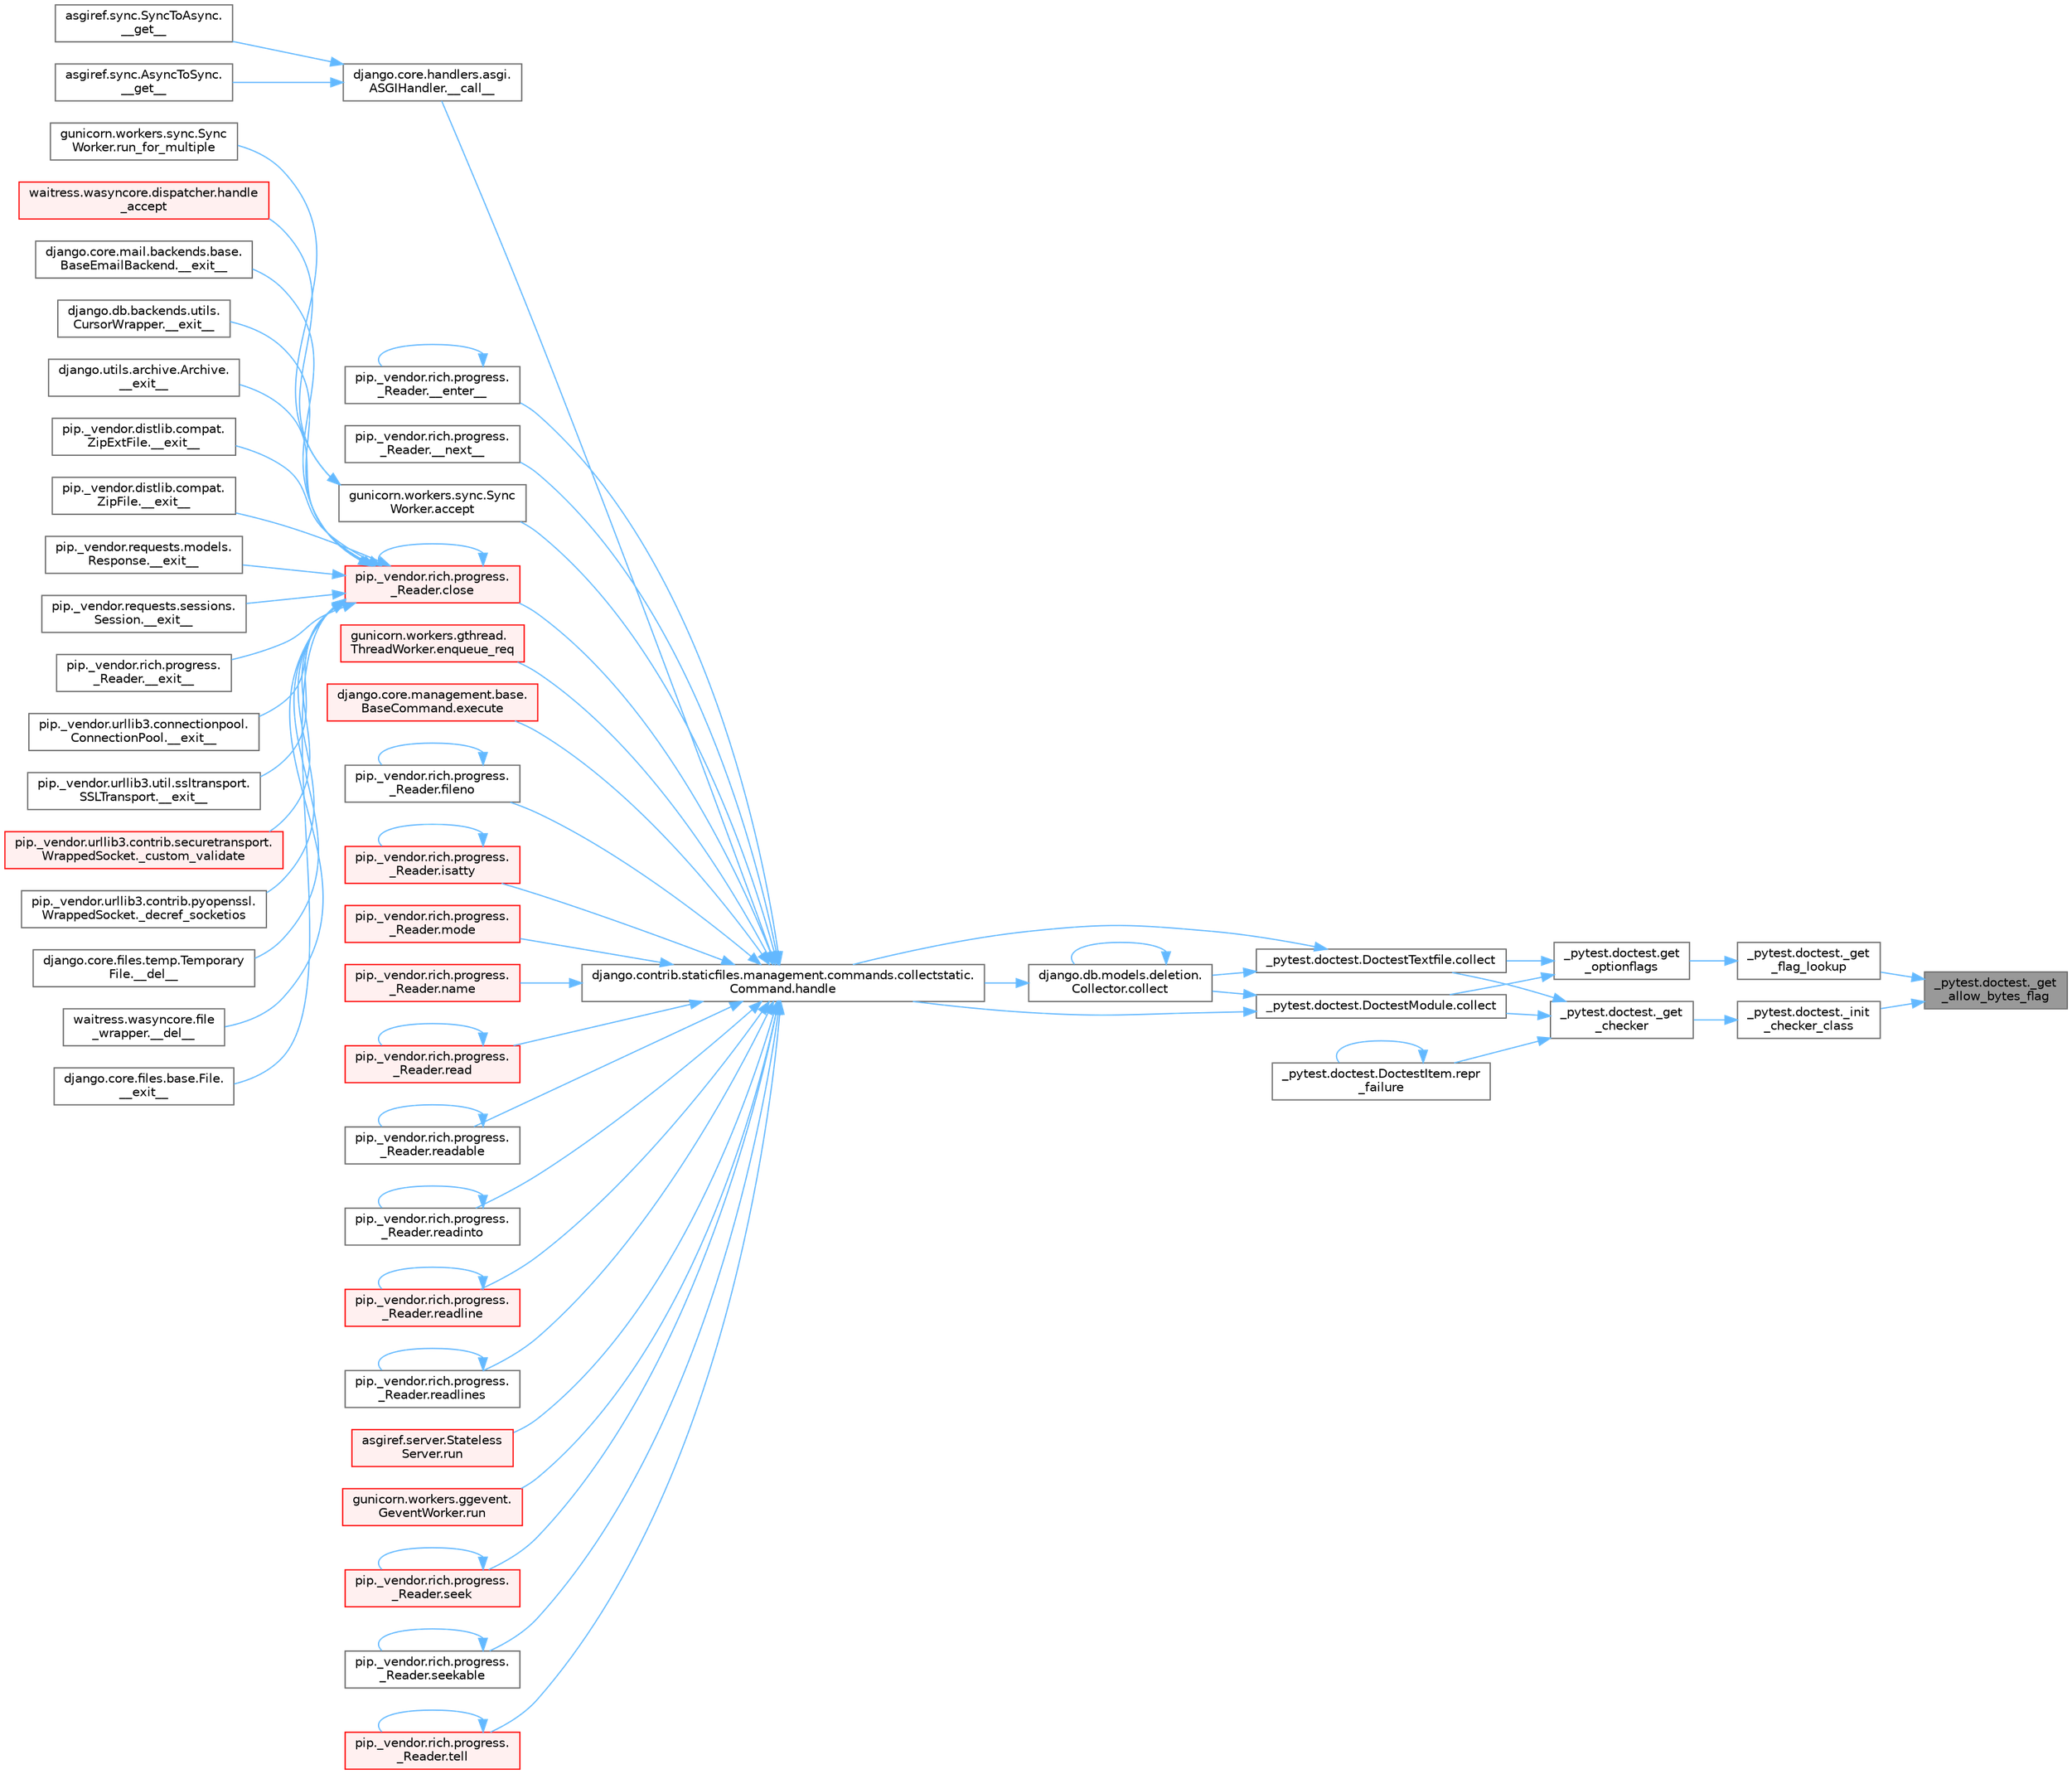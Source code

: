 digraph "_pytest.doctest._get_allow_bytes_flag"
{
 // LATEX_PDF_SIZE
  bgcolor="transparent";
  edge [fontname=Helvetica,fontsize=10,labelfontname=Helvetica,labelfontsize=10];
  node [fontname=Helvetica,fontsize=10,shape=box,height=0.2,width=0.4];
  rankdir="RL";
  Node1 [id="Node000001",label="_pytest.doctest._get\l_allow_bytes_flag",height=0.2,width=0.4,color="gray40", fillcolor="grey60", style="filled", fontcolor="black",tooltip=" "];
  Node1 -> Node2 [id="edge1_Node000001_Node000002",dir="back",color="steelblue1",style="solid",tooltip=" "];
  Node2 [id="Node000002",label="_pytest.doctest._get\l_flag_lookup",height=0.2,width=0.4,color="grey40", fillcolor="white", style="filled",URL="$namespace__pytest_1_1doctest.html#a70d84c2955509ffed276db4b7a987e94",tooltip=" "];
  Node2 -> Node3 [id="edge2_Node000002_Node000003",dir="back",color="steelblue1",style="solid",tooltip=" "];
  Node3 [id="Node000003",label="_pytest.doctest.get\l_optionflags",height=0.2,width=0.4,color="grey40", fillcolor="white", style="filled",URL="$namespace__pytest_1_1doctest.html#ae917ff64b963cf00624afc264118b122",tooltip=" "];
  Node3 -> Node4 [id="edge3_Node000003_Node000004",dir="back",color="steelblue1",style="solid",tooltip=" "];
  Node4 [id="Node000004",label="_pytest.doctest.DoctestModule.collect",height=0.2,width=0.4,color="grey40", fillcolor="white", style="filled",URL="$class__pytest_1_1doctest_1_1_doctest_module.html#a9620deb725d7f2144375dba7905b6fdc",tooltip=" "];
  Node4 -> Node5 [id="edge4_Node000004_Node000005",dir="back",color="steelblue1",style="solid",tooltip=" "];
  Node5 [id="Node000005",label="django.db.models.deletion.\lCollector.collect",height=0.2,width=0.4,color="grey40", fillcolor="white", style="filled",URL="$classdjango_1_1db_1_1models_1_1deletion_1_1_collector.html#ae6d2a061dcb129755a51ced6ab45edad",tooltip=" "];
  Node5 -> Node5 [id="edge5_Node000005_Node000005",dir="back",color="steelblue1",style="solid",tooltip=" "];
  Node5 -> Node6 [id="edge6_Node000005_Node000006",dir="back",color="steelblue1",style="solid",tooltip=" "];
  Node6 [id="Node000006",label="django.contrib.staticfiles.management.commands.collectstatic.\lCommand.handle",height=0.2,width=0.4,color="grey40", fillcolor="white", style="filled",URL="$classdjango_1_1contrib_1_1staticfiles_1_1management_1_1commands_1_1collectstatic_1_1_command.html#a77042fe151f5e5c26990bdd187c9f21e",tooltip=" "];
  Node6 -> Node7 [id="edge7_Node000006_Node000007",dir="back",color="steelblue1",style="solid",tooltip=" "];
  Node7 [id="Node000007",label="django.core.handlers.asgi.\lASGIHandler.__call__",height=0.2,width=0.4,color="grey40", fillcolor="white", style="filled",URL="$classdjango_1_1core_1_1handlers_1_1asgi_1_1_a_s_g_i_handler.html#a22b4781bb9089ff078a3e64dd2f48dce",tooltip=" "];
  Node7 -> Node8 [id="edge8_Node000007_Node000008",dir="back",color="steelblue1",style="solid",tooltip=" "];
  Node8 [id="Node000008",label="asgiref.sync.AsyncToSync.\l__get__",height=0.2,width=0.4,color="grey40", fillcolor="white", style="filled",URL="$classasgiref_1_1sync_1_1_async_to_sync.html#a23e9ef7a73da98dad9e3f4e65846969b",tooltip=" "];
  Node7 -> Node9 [id="edge9_Node000007_Node000009",dir="back",color="steelblue1",style="solid",tooltip=" "];
  Node9 [id="Node000009",label="asgiref.sync.SyncToAsync.\l__get__",height=0.2,width=0.4,color="grey40", fillcolor="white", style="filled",URL="$classasgiref_1_1sync_1_1_sync_to_async.html#aebdfbe3f01079a529fd2f39810597381",tooltip=" "];
  Node6 -> Node10 [id="edge10_Node000006_Node000010",dir="back",color="steelblue1",style="solid",tooltip=" "];
  Node10 [id="Node000010",label="pip._vendor.rich.progress.\l_Reader.__enter__",height=0.2,width=0.4,color="grey40", fillcolor="white", style="filled",URL="$classpip_1_1__vendor_1_1rich_1_1progress_1_1___reader.html#a9c3bb756d7d5d66aa484c6d25fef6d8a",tooltip=" "];
  Node10 -> Node10 [id="edge11_Node000010_Node000010",dir="back",color="steelblue1",style="solid",tooltip=" "];
  Node6 -> Node11 [id="edge12_Node000006_Node000011",dir="back",color="steelblue1",style="solid",tooltip=" "];
  Node11 [id="Node000011",label="pip._vendor.rich.progress.\l_Reader.__next__",height=0.2,width=0.4,color="grey40", fillcolor="white", style="filled",URL="$classpip_1_1__vendor_1_1rich_1_1progress_1_1___reader.html#a9434dfa9ada5623d6fb72996bf354ffe",tooltip=" "];
  Node6 -> Node12 [id="edge13_Node000006_Node000012",dir="back",color="steelblue1",style="solid",tooltip=" "];
  Node12 [id="Node000012",label="gunicorn.workers.sync.Sync\lWorker.accept",height=0.2,width=0.4,color="grey40", fillcolor="white", style="filled",URL="$classgunicorn_1_1workers_1_1sync_1_1_sync_worker.html#a9b2f1e8d68bbd5233578ace2685952b3",tooltip=" "];
  Node12 -> Node13 [id="edge14_Node000012_Node000013",dir="back",color="steelblue1",style="solid",tooltip=" "];
  Node13 [id="Node000013",label="waitress.wasyncore.dispatcher.handle\l_accept",height=0.2,width=0.4,color="red", fillcolor="#FFF0F0", style="filled",URL="$classwaitress_1_1wasyncore_1_1dispatcher.html#abb651db4478a77832580cb821bf60ca6",tooltip=" "];
  Node12 -> Node15 [id="edge15_Node000012_Node000015",dir="back",color="steelblue1",style="solid",tooltip=" "];
  Node15 [id="Node000015",label="gunicorn.workers.sync.Sync\lWorker.run_for_multiple",height=0.2,width=0.4,color="grey40", fillcolor="white", style="filled",URL="$classgunicorn_1_1workers_1_1sync_1_1_sync_worker.html#ae2fd68b8757a4e60b85af5ba76f0e097",tooltip=" "];
  Node6 -> Node16 [id="edge16_Node000006_Node000016",dir="back",color="steelblue1",style="solid",tooltip=" "];
  Node16 [id="Node000016",label="pip._vendor.rich.progress.\l_Reader.close",height=0.2,width=0.4,color="red", fillcolor="#FFF0F0", style="filled",URL="$classpip_1_1__vendor_1_1rich_1_1progress_1_1___reader.html#a6c0b1964d885972a97a12a9ac01d23e8",tooltip=" "];
  Node16 -> Node17 [id="edge17_Node000016_Node000017",dir="back",color="steelblue1",style="solid",tooltip=" "];
  Node17 [id="Node000017",label="django.core.files.temp.Temporary\lFile.__del__",height=0.2,width=0.4,color="grey40", fillcolor="white", style="filled",URL="$classdjango_1_1core_1_1files_1_1temp_1_1_temporary_file.html#a95809e90e91ff4f43e62813734a1ff5f",tooltip=" "];
  Node16 -> Node18 [id="edge18_Node000016_Node000018",dir="back",color="steelblue1",style="solid",tooltip=" "];
  Node18 [id="Node000018",label="waitress.wasyncore.file\l_wrapper.__del__",height=0.2,width=0.4,color="grey40", fillcolor="white", style="filled",URL="$classwaitress_1_1wasyncore_1_1file__wrapper.html#a4e25ecc24a6210bc5e295c433e632780",tooltip=" "];
  Node16 -> Node19 [id="edge19_Node000016_Node000019",dir="back",color="steelblue1",style="solid",tooltip=" "];
  Node19 [id="Node000019",label="django.core.files.base.File.\l__exit__",height=0.2,width=0.4,color="grey40", fillcolor="white", style="filled",URL="$classdjango_1_1core_1_1files_1_1base_1_1_file.html#ae0b1191c5014d84fee107227495e239c",tooltip=" "];
  Node16 -> Node20 [id="edge20_Node000016_Node000020",dir="back",color="steelblue1",style="solid",tooltip=" "];
  Node20 [id="Node000020",label="django.core.mail.backends.base.\lBaseEmailBackend.__exit__",height=0.2,width=0.4,color="grey40", fillcolor="white", style="filled",URL="$classdjango_1_1core_1_1mail_1_1backends_1_1base_1_1_base_email_backend.html#ab6610ac0ed4aba1a8172e85b59065503",tooltip=" "];
  Node16 -> Node21 [id="edge21_Node000016_Node000021",dir="back",color="steelblue1",style="solid",tooltip=" "];
  Node21 [id="Node000021",label="django.db.backends.utils.\lCursorWrapper.__exit__",height=0.2,width=0.4,color="grey40", fillcolor="white", style="filled",URL="$classdjango_1_1db_1_1backends_1_1utils_1_1_cursor_wrapper.html#a02f5176bb3b2e598d12ac8fdf26f3496",tooltip=" "];
  Node16 -> Node22 [id="edge22_Node000016_Node000022",dir="back",color="steelblue1",style="solid",tooltip=" "];
  Node22 [id="Node000022",label="django.utils.archive.Archive.\l__exit__",height=0.2,width=0.4,color="grey40", fillcolor="white", style="filled",URL="$classdjango_1_1utils_1_1archive_1_1_archive.html#a9a50df9316e6d45236868d7561a13d78",tooltip=" "];
  Node16 -> Node23 [id="edge23_Node000016_Node000023",dir="back",color="steelblue1",style="solid",tooltip=" "];
  Node23 [id="Node000023",label="pip._vendor.distlib.compat.\lZipExtFile.__exit__",height=0.2,width=0.4,color="grey40", fillcolor="white", style="filled",URL="$classpip_1_1__vendor_1_1distlib_1_1compat_1_1_zip_ext_file.html#ad18398fe6a9f5109a3b0a62aa29d830c",tooltip=" "];
  Node16 -> Node24 [id="edge24_Node000016_Node000024",dir="back",color="steelblue1",style="solid",tooltip=" "];
  Node24 [id="Node000024",label="pip._vendor.distlib.compat.\lZipFile.__exit__",height=0.2,width=0.4,color="grey40", fillcolor="white", style="filled",URL="$classpip_1_1__vendor_1_1distlib_1_1compat_1_1_zip_file.html#ae730617981b5947edb5f7838f1caabb4",tooltip=" "];
  Node16 -> Node25 [id="edge25_Node000016_Node000025",dir="back",color="steelblue1",style="solid",tooltip=" "];
  Node25 [id="Node000025",label="pip._vendor.requests.models.\lResponse.__exit__",height=0.2,width=0.4,color="grey40", fillcolor="white", style="filled",URL="$classpip_1_1__vendor_1_1requests_1_1models_1_1_response.html#a1f5f32680ba6cd5002b2c19b7b8b0705",tooltip=" "];
  Node16 -> Node26 [id="edge26_Node000016_Node000026",dir="back",color="steelblue1",style="solid",tooltip=" "];
  Node26 [id="Node000026",label="pip._vendor.requests.sessions.\lSession.__exit__",height=0.2,width=0.4,color="grey40", fillcolor="white", style="filled",URL="$classpip_1_1__vendor_1_1requests_1_1sessions_1_1_session.html#aa063240820ab2fc28ed471a014a47963",tooltip=" "];
  Node16 -> Node27 [id="edge27_Node000016_Node000027",dir="back",color="steelblue1",style="solid",tooltip=" "];
  Node27 [id="Node000027",label="pip._vendor.rich.progress.\l_Reader.__exit__",height=0.2,width=0.4,color="grey40", fillcolor="white", style="filled",URL="$classpip_1_1__vendor_1_1rich_1_1progress_1_1___reader.html#a82781ca9c3ea0f5a0a3f9bd309e05b85",tooltip=" "];
  Node16 -> Node28 [id="edge28_Node000016_Node000028",dir="back",color="steelblue1",style="solid",tooltip=" "];
  Node28 [id="Node000028",label="pip._vendor.urllib3.connectionpool.\lConnectionPool.__exit__",height=0.2,width=0.4,color="grey40", fillcolor="white", style="filled",URL="$classpip_1_1__vendor_1_1urllib3_1_1connectionpool_1_1_connection_pool.html#adfa39f03564a54c98c18206145aa9d0f",tooltip=" "];
  Node16 -> Node29 [id="edge29_Node000016_Node000029",dir="back",color="steelblue1",style="solid",tooltip=" "];
  Node29 [id="Node000029",label="pip._vendor.urllib3.util.ssltransport.\lSSLTransport.__exit__",height=0.2,width=0.4,color="grey40", fillcolor="white", style="filled",URL="$classpip_1_1__vendor_1_1urllib3_1_1util_1_1ssltransport_1_1_s_s_l_transport.html#ae3f2aec625e9a75bbcd96b467cf3b7fd",tooltip=" "];
  Node16 -> Node30 [id="edge30_Node000016_Node000030",dir="back",color="steelblue1",style="solid",tooltip=" "];
  Node30 [id="Node000030",label="pip._vendor.urllib3.contrib.securetransport.\lWrappedSocket._custom_validate",height=0.2,width=0.4,color="red", fillcolor="#FFF0F0", style="filled",URL="$classpip_1_1__vendor_1_1urllib3_1_1contrib_1_1securetransport_1_1_wrapped_socket.html#a792d7036b5574cd74ffbf75a1d40e8ea",tooltip=" "];
  Node16 -> Node32 [id="edge31_Node000016_Node000032",dir="back",color="steelblue1",style="solid",tooltip=" "];
  Node32 [id="Node000032",label="pip._vendor.urllib3.contrib.pyopenssl.\lWrappedSocket._decref_socketios",height=0.2,width=0.4,color="grey40", fillcolor="white", style="filled",URL="$classpip_1_1__vendor_1_1urllib3_1_1contrib_1_1pyopenssl_1_1_wrapped_socket.html#a852978001c35f19a5668b6b635b4d466",tooltip=" "];
  Node16 -> Node16 [id="edge32_Node000016_Node000016",dir="back",color="steelblue1",style="solid",tooltip=" "];
  Node6 -> Node979 [id="edge33_Node000006_Node000979",dir="back",color="steelblue1",style="solid",tooltip=" "];
  Node979 [id="Node000979",label="gunicorn.workers.gthread.\lThreadWorker.enqueue_req",height=0.2,width=0.4,color="red", fillcolor="#FFF0F0", style="filled",URL="$classgunicorn_1_1workers_1_1gthread_1_1_thread_worker.html#a8d2981740d79747639e152d9e9632964",tooltip=" "];
  Node6 -> Node976 [id="edge34_Node000006_Node000976",dir="back",color="steelblue1",style="solid",tooltip=" "];
  Node976 [id="Node000976",label="django.core.management.base.\lBaseCommand.execute",height=0.2,width=0.4,color="red", fillcolor="#FFF0F0", style="filled",URL="$classdjango_1_1core_1_1management_1_1base_1_1_base_command.html#a5621c1fb51be6a2deff6777d90c25ee0",tooltip=" "];
  Node6 -> Node982 [id="edge35_Node000006_Node000982",dir="back",color="steelblue1",style="solid",tooltip=" "];
  Node982 [id="Node000982",label="pip._vendor.rich.progress.\l_Reader.fileno",height=0.2,width=0.4,color="grey40", fillcolor="white", style="filled",URL="$classpip_1_1__vendor_1_1rich_1_1progress_1_1___reader.html#a5fae85546bcfb15e2144c108bb31b59c",tooltip=" "];
  Node982 -> Node982 [id="edge36_Node000982_Node000982",dir="back",color="steelblue1",style="solid",tooltip=" "];
  Node6 -> Node983 [id="edge37_Node000006_Node000983",dir="back",color="steelblue1",style="solid",tooltip=" "];
  Node983 [id="Node000983",label="pip._vendor.rich.progress.\l_Reader.isatty",height=0.2,width=0.4,color="red", fillcolor="#FFF0F0", style="filled",URL="$classpip_1_1__vendor_1_1rich_1_1progress_1_1___reader.html#a25008b04de43b80685677bd476ebb238",tooltip=" "];
  Node983 -> Node983 [id="edge38_Node000983_Node000983",dir="back",color="steelblue1",style="solid",tooltip=" "];
  Node6 -> Node986 [id="edge39_Node000006_Node000986",dir="back",color="steelblue1",style="solid",tooltip=" "];
  Node986 [id="Node000986",label="pip._vendor.rich.progress.\l_Reader.mode",height=0.2,width=0.4,color="red", fillcolor="#FFF0F0", style="filled",URL="$classpip_1_1__vendor_1_1rich_1_1progress_1_1___reader.html#a744eab5dc9ede10fd26932ecf9ccbddc",tooltip=" "];
  Node6 -> Node993 [id="edge40_Node000006_Node000993",dir="back",color="steelblue1",style="solid",tooltip=" "];
  Node993 [id="Node000993",label="pip._vendor.rich.progress.\l_Reader.name",height=0.2,width=0.4,color="red", fillcolor="#FFF0F0", style="filled",URL="$classpip_1_1__vendor_1_1rich_1_1progress_1_1___reader.html#a545f897ce86cf3e798598cb200357c13",tooltip=" "];
  Node6 -> Node1109 [id="edge41_Node000006_Node001109",dir="back",color="steelblue1",style="solid",tooltip=" "];
  Node1109 [id="Node001109",label="pip._vendor.rich.progress.\l_Reader.read",height=0.2,width=0.4,color="red", fillcolor="#FFF0F0", style="filled",URL="$classpip_1_1__vendor_1_1rich_1_1progress_1_1___reader.html#abc9a19c1ccc4057e665996a500814420",tooltip=" "];
  Node1109 -> Node1109 [id="edge42_Node001109_Node001109",dir="back",color="steelblue1",style="solid",tooltip=" "];
  Node6 -> Node1115 [id="edge43_Node000006_Node001115",dir="back",color="steelblue1",style="solid",tooltip=" "];
  Node1115 [id="Node001115",label="pip._vendor.rich.progress.\l_Reader.readable",height=0.2,width=0.4,color="grey40", fillcolor="white", style="filled",URL="$classpip_1_1__vendor_1_1rich_1_1progress_1_1___reader.html#a597c6d895bd8070977827445f65524ea",tooltip=" "];
  Node1115 -> Node1115 [id="edge44_Node001115_Node001115",dir="back",color="steelblue1",style="solid",tooltip=" "];
  Node6 -> Node1116 [id="edge45_Node000006_Node001116",dir="back",color="steelblue1",style="solid",tooltip=" "];
  Node1116 [id="Node001116",label="pip._vendor.rich.progress.\l_Reader.readinto",height=0.2,width=0.4,color="grey40", fillcolor="white", style="filled",URL="$classpip_1_1__vendor_1_1rich_1_1progress_1_1___reader.html#a10a6b416f687bc74dfd4a16e210733fd",tooltip=" "];
  Node1116 -> Node1116 [id="edge46_Node001116_Node001116",dir="back",color="steelblue1",style="solid",tooltip=" "];
  Node6 -> Node1117 [id="edge47_Node000006_Node001117",dir="back",color="steelblue1",style="solid",tooltip=" "];
  Node1117 [id="Node001117",label="pip._vendor.rich.progress.\l_Reader.readline",height=0.2,width=0.4,color="red", fillcolor="#FFF0F0", style="filled",URL="$classpip_1_1__vendor_1_1rich_1_1progress_1_1___reader.html#ae214b8896d240d33ed0d1e03b8134107",tooltip=" "];
  Node1117 -> Node1117 [id="edge48_Node001117_Node001117",dir="back",color="steelblue1",style="solid",tooltip=" "];
  Node6 -> Node1121 [id="edge49_Node000006_Node001121",dir="back",color="steelblue1",style="solid",tooltip=" "];
  Node1121 [id="Node001121",label="pip._vendor.rich.progress.\l_Reader.readlines",height=0.2,width=0.4,color="grey40", fillcolor="white", style="filled",URL="$classpip_1_1__vendor_1_1rich_1_1progress_1_1___reader.html#a36448a9abb78b99bc05fa66433015f3a",tooltip=" "];
  Node1121 -> Node1121 [id="edge50_Node001121_Node001121",dir="back",color="steelblue1",style="solid",tooltip=" "];
  Node6 -> Node1122 [id="edge51_Node000006_Node001122",dir="back",color="steelblue1",style="solid",tooltip=" "];
  Node1122 [id="Node001122",label="asgiref.server.Stateless\lServer.run",height=0.2,width=0.4,color="red", fillcolor="#FFF0F0", style="filled",URL="$classasgiref_1_1server_1_1_stateless_server.html#a60ad300a082526eea5c1b2df64c4e793",tooltip="Mainloop and handling."];
  Node6 -> Node313 [id="edge52_Node000006_Node000313",dir="back",color="steelblue1",style="solid",tooltip=" "];
  Node313 [id="Node000313",label="gunicorn.workers.ggevent.\lGeventWorker.run",height=0.2,width=0.4,color="red", fillcolor="#FFF0F0", style="filled",URL="$classgunicorn_1_1workers_1_1ggevent_1_1_gevent_worker.html#a0d8ffe6d6db44cfe8310ccf5643506ee",tooltip=" "];
  Node6 -> Node1123 [id="edge53_Node000006_Node001123",dir="back",color="steelblue1",style="solid",tooltip=" "];
  Node1123 [id="Node001123",label="pip._vendor.rich.progress.\l_Reader.seek",height=0.2,width=0.4,color="red", fillcolor="#FFF0F0", style="filled",URL="$classpip_1_1__vendor_1_1rich_1_1progress_1_1___reader.html#a8577bcef22b050ec6d7b7cb2ce1b9053",tooltip=" "];
  Node1123 -> Node1123 [id="edge54_Node001123_Node001123",dir="back",color="steelblue1",style="solid",tooltip=" "];
  Node6 -> Node1623 [id="edge55_Node000006_Node001623",dir="back",color="steelblue1",style="solid",tooltip=" "];
  Node1623 [id="Node001623",label="pip._vendor.rich.progress.\l_Reader.seekable",height=0.2,width=0.4,color="grey40", fillcolor="white", style="filled",URL="$classpip_1_1__vendor_1_1rich_1_1progress_1_1___reader.html#a3de43f328570e813a05b1dcc07813f5b",tooltip=" "];
  Node1623 -> Node1623 [id="edge56_Node001623_Node001623",dir="back",color="steelblue1",style="solid",tooltip=" "];
  Node6 -> Node1624 [id="edge57_Node000006_Node001624",dir="back",color="steelblue1",style="solid",tooltip=" "];
  Node1624 [id="Node001624",label="pip._vendor.rich.progress.\l_Reader.tell",height=0.2,width=0.4,color="red", fillcolor="#FFF0F0", style="filled",URL="$classpip_1_1__vendor_1_1rich_1_1progress_1_1___reader.html#a4ec4039f47700772d40242efb68da47e",tooltip=" "];
  Node1624 -> Node1624 [id="edge58_Node001624_Node001624",dir="back",color="steelblue1",style="solid",tooltip=" "];
  Node4 -> Node6 [id="edge59_Node000004_Node000006",dir="back",color="steelblue1",style="solid",tooltip=" "];
  Node3 -> Node1593 [id="edge60_Node000003_Node001593",dir="back",color="steelblue1",style="solid",tooltip=" "];
  Node1593 [id="Node001593",label="_pytest.doctest.DoctestTextfile.collect",height=0.2,width=0.4,color="grey40", fillcolor="white", style="filled",URL="$class__pytest_1_1doctest_1_1_doctest_textfile.html#ae6208b7f680bfcadf752a86afb559045",tooltip=" "];
  Node1593 -> Node5 [id="edge61_Node001593_Node000005",dir="back",color="steelblue1",style="solid",tooltip=" "];
  Node1593 -> Node6 [id="edge62_Node001593_Node000006",dir="back",color="steelblue1",style="solid",tooltip=" "];
  Node1 -> Node3182 [id="edge63_Node000001_Node003182",dir="back",color="steelblue1",style="solid",tooltip=" "];
  Node3182 [id="Node003182",label="_pytest.doctest._init\l_checker_class",height=0.2,width=0.4,color="grey40", fillcolor="white", style="filled",URL="$namespace__pytest_1_1doctest.html#a3364a0abbae30ff121b3b92ce2a6b699",tooltip=" "];
  Node3182 -> Node3183 [id="edge64_Node003182_Node003183",dir="back",color="steelblue1",style="solid",tooltip=" "];
  Node3183 [id="Node003183",label="_pytest.doctest._get\l_checker",height=0.2,width=0.4,color="grey40", fillcolor="white", style="filled",URL="$namespace__pytest_1_1doctest.html#acbde2ca3b7c622da342e4ffe5edaf7fc",tooltip=" "];
  Node3183 -> Node4 [id="edge65_Node003183_Node000004",dir="back",color="steelblue1",style="solid",tooltip=" "];
  Node3183 -> Node1593 [id="edge66_Node003183_Node001593",dir="back",color="steelblue1",style="solid",tooltip=" "];
  Node3183 -> Node3184 [id="edge67_Node003183_Node003184",dir="back",color="steelblue1",style="solid",tooltip=" "];
  Node3184 [id="Node003184",label="_pytest.doctest.DoctestItem.repr\l_failure",height=0.2,width=0.4,color="grey40", fillcolor="white", style="filled",URL="$class__pytest_1_1doctest_1_1_doctest_item.html#a1333f2f5700b84ca06c924c6ce58dfa6",tooltip=" "];
  Node3184 -> Node3184 [id="edge68_Node003184_Node003184",dir="back",color="steelblue1",style="solid",tooltip=" "];
}
